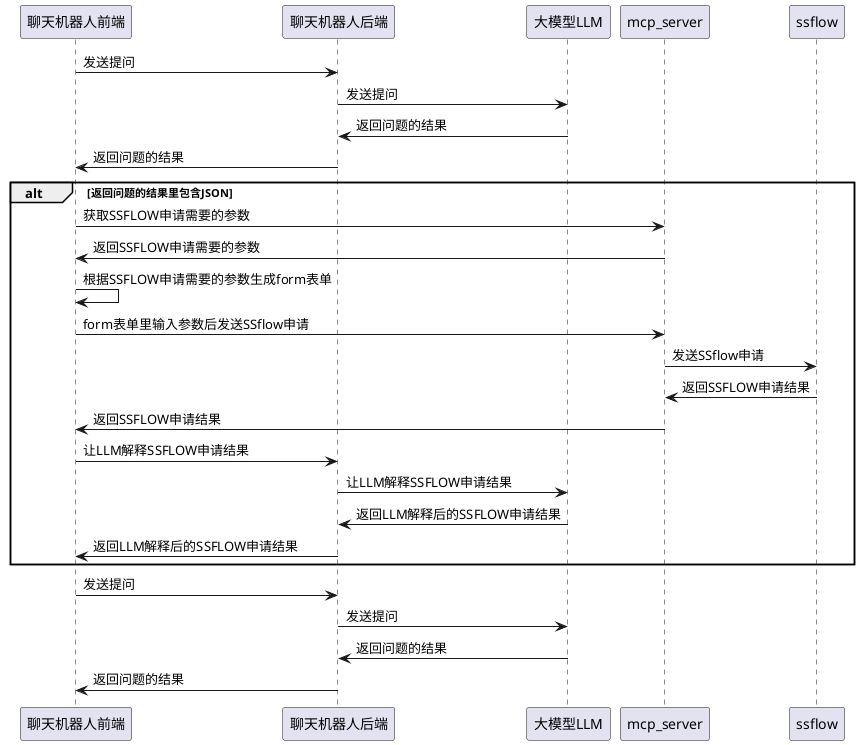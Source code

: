 @startuml
聊天机器人前端  -> 聊天机器人后端 : 发送提问
聊天机器人后端  -> 大模型LLM : 发送提问
大模型LLM      -> 聊天机器人后端 : 返回问题的结果
聊天机器人后端  -> 聊天机器人前端 : 返回问题的结果
alt 返回问题的结果里包含JSON
    聊天机器人前端    -> mcp_server:  获取SSFLOW申请需要的参数
    mcp_server      -> 聊天机器人前端: 返回SSFLOW申请需要的参数
    聊天机器人前端  -> 聊天机器人前端: 根据SSFLOW申请需要的参数生成form表单
    聊天机器人前端    -> mcp_server:  form表单里输入参数后发送SSflow申请
    mcp_server      -> ssflow: 发送SSflow申请
    ssflow          -> mcp_server: 返回SSFLOW申请结果
    mcp_server      -> 聊天机器人前端 : 返回SSFLOW申请结果
    聊天机器人前端  -> 聊天机器人后端 : 让LLM解释SSFLOW申请结果
    聊天机器人后端  -> 大模型LLM : 让LLM解释SSFLOW申请结果
    大模型LLM      -> 聊天机器人后端 : 返回LLM解释后的SSFLOW申请结果
    聊天机器人后端  -> 聊天机器人前端 : 返回LLM解释后的SSFLOW申请结果
' else 返回问题的结果里不包含JSON
'    聊天机器人前端  -> 聊天机器人后端 : 发送提问
'    聊天机器人后端  -> 大模型LLM : 发送提问
'    大模型LLM      -> 聊天机器人后端 : 返回问题的结果
'    聊天机器人后端  -> 聊天机器人前端 : 返回问题的结果
end
聊天机器人前端  -> 聊天机器人后端 : 发送提问
聊天机器人后端  -> 大模型LLM : 发送提问
大模型LLM      -> 聊天机器人后端 : 返回问题的结果
聊天机器人后端  -> 聊天机器人前端 : 返回问题的结果
@enduml